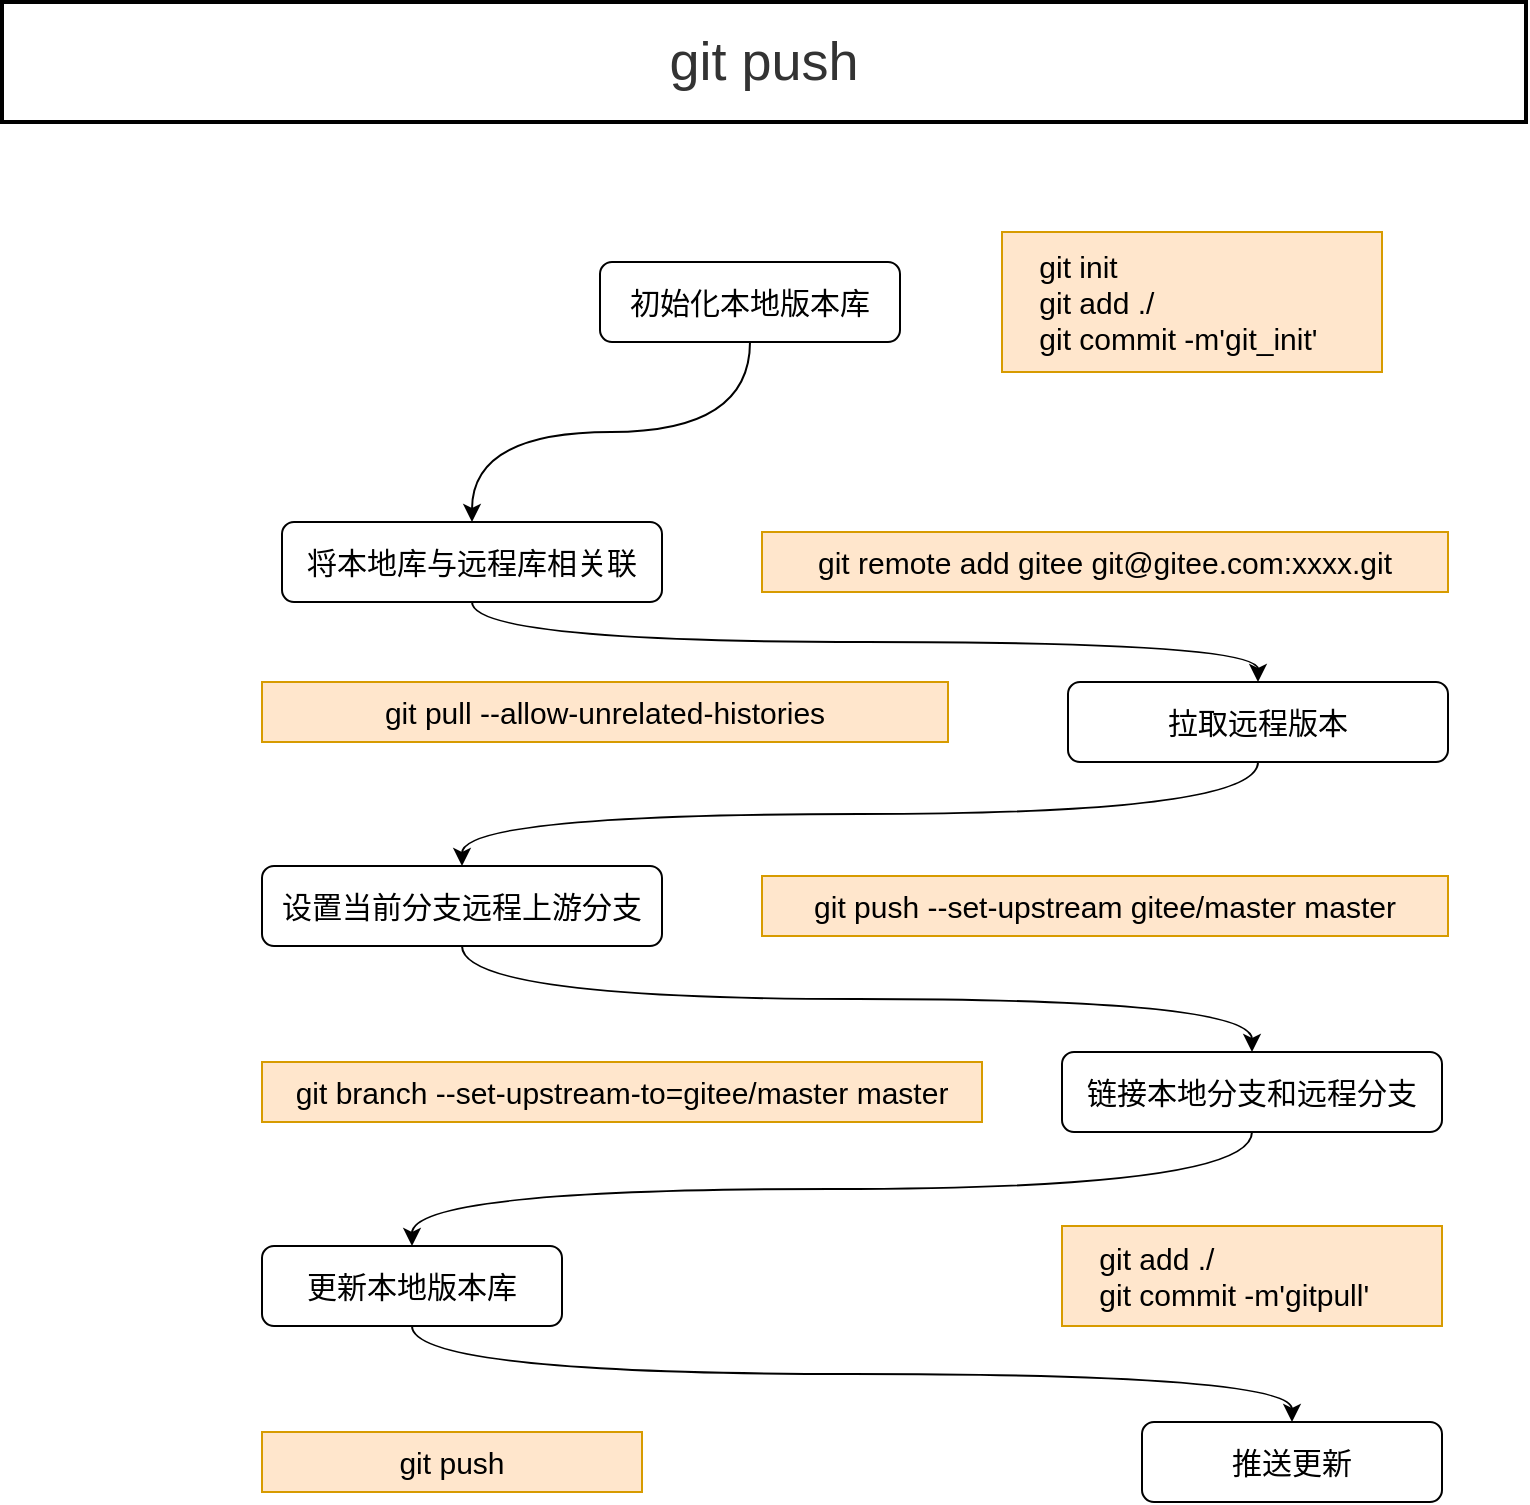 <mxfile version="13.11.0" type="github">
  <diagram id="Sx1BmFZ8a6_3sdtOQEK_" name="第 1 页">
    <mxGraphModel dx="1102" dy="582" grid="1" gridSize="10" guides="1" tooltips="1" connect="1" arrows="1" fold="1" page="1" pageScale="1" pageWidth="827" pageHeight="1169" math="0" shadow="0">
      <root>
        <mxCell id="0" />
        <mxCell id="1" parent="0" />
        <mxCell id="44tpTN38QBaPn0KXmmkY-25" value="&lt;span style=&quot;font-size: 27px&quot;&gt;&lt;font color=&quot;#333333&quot;&gt;git push&lt;/font&gt;&lt;/span&gt;" style="whiteSpace=wrap;html=1;strokeWidth=2;gradientColor=#ffffff;" vertex="1" parent="1">
          <mxGeometry x="40" y="40" width="762" height="60" as="geometry" />
        </mxCell>
        <mxCell id="44tpTN38QBaPn0KXmmkY-78" style="edgeStyle=orthogonalEdgeStyle;orthogonalLoop=1;jettySize=auto;html=1;exitX=0.5;exitY=1;exitDx=0;exitDy=0;entryX=0.5;entryY=0;entryDx=0;entryDy=0;curved=1;" edge="1" parent="1" source="44tpTN38QBaPn0KXmmkY-62" target="44tpTN38QBaPn0KXmmkY-64">
          <mxGeometry relative="1" as="geometry" />
        </mxCell>
        <mxCell id="44tpTN38QBaPn0KXmmkY-62" value="&lt;font style=&quot;font-size: 15px&quot;&gt;初始化本地版本库&lt;/font&gt;" style="rounded=1;whiteSpace=wrap;html=1;" vertex="1" parent="1">
          <mxGeometry x="339" y="170" width="150" height="40" as="geometry" />
        </mxCell>
        <mxCell id="44tpTN38QBaPn0KXmmkY-63" value="&lt;font style=&quot;font-size: 15px&quot;&gt;&amp;nbsp; &amp;nbsp; git init&lt;br&gt;&amp;nbsp; &amp;nbsp; git add ./&lt;br&gt;&amp;nbsp; &amp;nbsp; git commit -m&#39;git_init&#39;&lt;/font&gt;" style="text;html=1;strokeColor=#d79b00;fillColor=#ffe6cc;align=left;verticalAlign=middle;whiteSpace=wrap;rounded=0;" vertex="1" parent="1">
          <mxGeometry x="540" y="155" width="190" height="70" as="geometry" />
        </mxCell>
        <mxCell id="44tpTN38QBaPn0KXmmkY-79" style="edgeStyle=orthogonalEdgeStyle;curved=1;orthogonalLoop=1;jettySize=auto;html=1;exitX=0.5;exitY=1;exitDx=0;exitDy=0;entryX=0.5;entryY=0;entryDx=0;entryDy=0;" edge="1" parent="1" source="44tpTN38QBaPn0KXmmkY-64" target="44tpTN38QBaPn0KXmmkY-72">
          <mxGeometry relative="1" as="geometry" />
        </mxCell>
        <mxCell id="44tpTN38QBaPn0KXmmkY-64" value="&lt;font style=&quot;font-size: 15px&quot;&gt;将本地库与远程库相关联&lt;/font&gt;" style="rounded=1;whiteSpace=wrap;html=1;" vertex="1" parent="1">
          <mxGeometry x="180" y="300" width="190" height="40" as="geometry" />
        </mxCell>
        <mxCell id="44tpTN38QBaPn0KXmmkY-65" value="&lt;font style=&quot;font-size: 15px&quot;&gt;git remote add gitee&amp;nbsp;git@gitee.com:xxxx.git&lt;/font&gt;" style="text;html=1;strokeColor=#d79b00;fillColor=#ffe6cc;align=center;verticalAlign=middle;whiteSpace=wrap;rounded=0;" vertex="1" parent="1">
          <mxGeometry x="420" y="305" width="343" height="30" as="geometry" />
        </mxCell>
        <mxCell id="44tpTN38QBaPn0KXmmkY-86" style="edgeStyle=orthogonalEdgeStyle;curved=1;orthogonalLoop=1;jettySize=auto;html=1;exitX=0.5;exitY=1;exitDx=0;exitDy=0;entryX=0.5;entryY=0;entryDx=0;entryDy=0;" edge="1" parent="1" source="44tpTN38QBaPn0KXmmkY-66" target="44tpTN38QBaPn0KXmmkY-70">
          <mxGeometry relative="1" as="geometry" />
        </mxCell>
        <mxCell id="44tpTN38QBaPn0KXmmkY-66" value="&lt;span style=&quot;font-size: 15px&quot;&gt;设置当前分支远程上游分支&lt;/span&gt;" style="rounded=1;whiteSpace=wrap;html=1;" vertex="1" parent="1">
          <mxGeometry x="170" y="472" width="200" height="40" as="geometry" />
        </mxCell>
        <mxCell id="44tpTN38QBaPn0KXmmkY-67" value="&lt;font style=&quot;font-size: 15px&quot;&gt;git push --set-upstream gitee/master master&lt;/font&gt;" style="text;html=1;strokeColor=#d79b00;fillColor=#ffe6cc;align=center;verticalAlign=middle;whiteSpace=wrap;rounded=0;" vertex="1" parent="1">
          <mxGeometry x="420" y="477" width="343" height="30" as="geometry" />
        </mxCell>
        <mxCell id="44tpTN38QBaPn0KXmmkY-83" style="edgeStyle=orthogonalEdgeStyle;curved=1;orthogonalLoop=1;jettySize=auto;html=1;exitX=0.5;exitY=1;exitDx=0;exitDy=0;entryX=0.5;entryY=0;entryDx=0;entryDy=0;" edge="1" parent="1" source="44tpTN38QBaPn0KXmmkY-70" target="44tpTN38QBaPn0KXmmkY-74">
          <mxGeometry relative="1" as="geometry" />
        </mxCell>
        <mxCell id="44tpTN38QBaPn0KXmmkY-70" value="&lt;div&gt;&lt;span style=&quot;font-size: 15px&quot;&gt;链接本地分支和远程分支&lt;/span&gt;&lt;/div&gt;" style="rounded=1;whiteSpace=wrap;html=1;" vertex="1" parent="1">
          <mxGeometry x="570" y="565" width="190" height="40" as="geometry" />
        </mxCell>
        <mxCell id="44tpTN38QBaPn0KXmmkY-71" value="&lt;div&gt;&lt;span style=&quot;font-size: 15px&quot;&gt;git branch --set-upstream-to=gitee/master master&lt;/span&gt;&lt;/div&gt;" style="text;html=1;strokeColor=#d79b00;fillColor=#ffe6cc;align=center;verticalAlign=middle;whiteSpace=wrap;rounded=0;" vertex="1" parent="1">
          <mxGeometry x="170" y="570" width="360" height="30" as="geometry" />
        </mxCell>
        <mxCell id="44tpTN38QBaPn0KXmmkY-80" style="edgeStyle=orthogonalEdgeStyle;curved=1;orthogonalLoop=1;jettySize=auto;html=1;exitX=0.5;exitY=1;exitDx=0;exitDy=0;entryX=0.5;entryY=0;entryDx=0;entryDy=0;" edge="1" parent="1" source="44tpTN38QBaPn0KXmmkY-72" target="44tpTN38QBaPn0KXmmkY-66">
          <mxGeometry relative="1" as="geometry" />
        </mxCell>
        <mxCell id="44tpTN38QBaPn0KXmmkY-72" value="&lt;span style=&quot;font-size: 15px&quot;&gt;拉取远程版本&lt;/span&gt;" style="rounded=1;whiteSpace=wrap;html=1;" vertex="1" parent="1">
          <mxGeometry x="573" y="380" width="190" height="40" as="geometry" />
        </mxCell>
        <mxCell id="44tpTN38QBaPn0KXmmkY-73" value="&lt;font style=&quot;font-size: 15px&quot;&gt;git pull --allow-unrelated-histories&lt;/font&gt;" style="text;html=1;strokeColor=#d79b00;fillColor=#ffe6cc;align=center;verticalAlign=middle;whiteSpace=wrap;rounded=0;" vertex="1" parent="1">
          <mxGeometry x="170" y="380" width="343" height="30" as="geometry" />
        </mxCell>
        <mxCell id="44tpTN38QBaPn0KXmmkY-85" style="edgeStyle=orthogonalEdgeStyle;curved=1;orthogonalLoop=1;jettySize=auto;html=1;exitX=0.5;exitY=1;exitDx=0;exitDy=0;entryX=0.5;entryY=0;entryDx=0;entryDy=0;" edge="1" parent="1" source="44tpTN38QBaPn0KXmmkY-74" target="44tpTN38QBaPn0KXmmkY-76">
          <mxGeometry relative="1" as="geometry" />
        </mxCell>
        <mxCell id="44tpTN38QBaPn0KXmmkY-74" value="&lt;font style=&quot;font-size: 15px&quot;&gt;更新本地版本库&lt;/font&gt;" style="rounded=1;whiteSpace=wrap;html=1;" vertex="1" parent="1">
          <mxGeometry x="170" y="662" width="150" height="40" as="geometry" />
        </mxCell>
        <mxCell id="44tpTN38QBaPn0KXmmkY-75" value="&lt;font style=&quot;font-size: 15px&quot;&gt;&amp;nbsp; &amp;nbsp; git add ./&lt;br&gt;&amp;nbsp; &amp;nbsp; git commit -m&#39;gitpull&#39;&lt;/font&gt;" style="text;html=1;strokeColor=#d79b00;fillColor=#ffe6cc;align=left;verticalAlign=middle;whiteSpace=wrap;rounded=0;" vertex="1" parent="1">
          <mxGeometry x="570" y="652" width="190" height="50" as="geometry" />
        </mxCell>
        <mxCell id="44tpTN38QBaPn0KXmmkY-76" value="&lt;font style=&quot;font-size: 15px&quot;&gt;推送更新&lt;/font&gt;" style="rounded=1;whiteSpace=wrap;html=1;" vertex="1" parent="1">
          <mxGeometry x="610" y="750" width="150" height="40" as="geometry" />
        </mxCell>
        <mxCell id="44tpTN38QBaPn0KXmmkY-77" value="&lt;font style=&quot;font-size: 15px&quot;&gt;git push&lt;/font&gt;" style="text;html=1;strokeColor=#d79b00;fillColor=#ffe6cc;align=center;verticalAlign=middle;whiteSpace=wrap;rounded=0;" vertex="1" parent="1">
          <mxGeometry x="170" y="755" width="190" height="30" as="geometry" />
        </mxCell>
      </root>
    </mxGraphModel>
  </diagram>
</mxfile>
